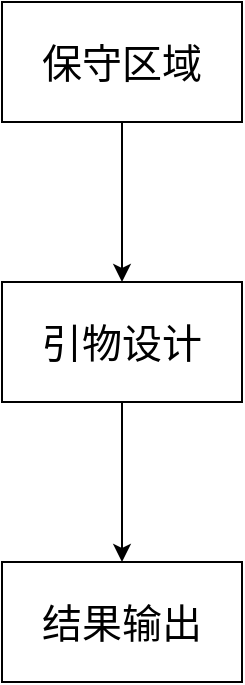 <mxfile version="24.4.13" type="github">
  <diagram name="第 1 页" id="xqBQVpQvGzMyJBM392vk">
    <mxGraphModel dx="1434" dy="738" grid="1" gridSize="10" guides="1" tooltips="1" connect="1" arrows="1" fold="1" page="1" pageScale="1" pageWidth="827" pageHeight="1169" math="0" shadow="0">
      <root>
        <mxCell id="0" />
        <mxCell id="1" parent="0" />
        <mxCell id="6mCBt0C-sutDFIR8XfvB-3" value="" style="edgeStyle=orthogonalEdgeStyle;rounded=0;orthogonalLoop=1;jettySize=auto;html=1;" edge="1" parent="1" source="6mCBt0C-sutDFIR8XfvB-1" target="6mCBt0C-sutDFIR8XfvB-2">
          <mxGeometry relative="1" as="geometry" />
        </mxCell>
        <mxCell id="6mCBt0C-sutDFIR8XfvB-1" value="保守区域" style="rounded=0;whiteSpace=wrap;html=1;fontSize=20;" vertex="1" parent="1">
          <mxGeometry x="354" y="150" width="120" height="60" as="geometry" />
        </mxCell>
        <mxCell id="6mCBt0C-sutDFIR8XfvB-5" value="" style="edgeStyle=orthogonalEdgeStyle;rounded=0;orthogonalLoop=1;jettySize=auto;html=1;" edge="1" parent="1" source="6mCBt0C-sutDFIR8XfvB-2" target="6mCBt0C-sutDFIR8XfvB-4">
          <mxGeometry relative="1" as="geometry" />
        </mxCell>
        <mxCell id="6mCBt0C-sutDFIR8XfvB-2" value="引物设计" style="rounded=0;whiteSpace=wrap;html=1;fontSize=20;" vertex="1" parent="1">
          <mxGeometry x="354" y="290" width="120" height="60" as="geometry" />
        </mxCell>
        <mxCell id="6mCBt0C-sutDFIR8XfvB-4" value="结果输出" style="rounded=0;whiteSpace=wrap;html=1;fontSize=20;" vertex="1" parent="1">
          <mxGeometry x="354" y="430" width="120" height="60" as="geometry" />
        </mxCell>
      </root>
    </mxGraphModel>
  </diagram>
</mxfile>
